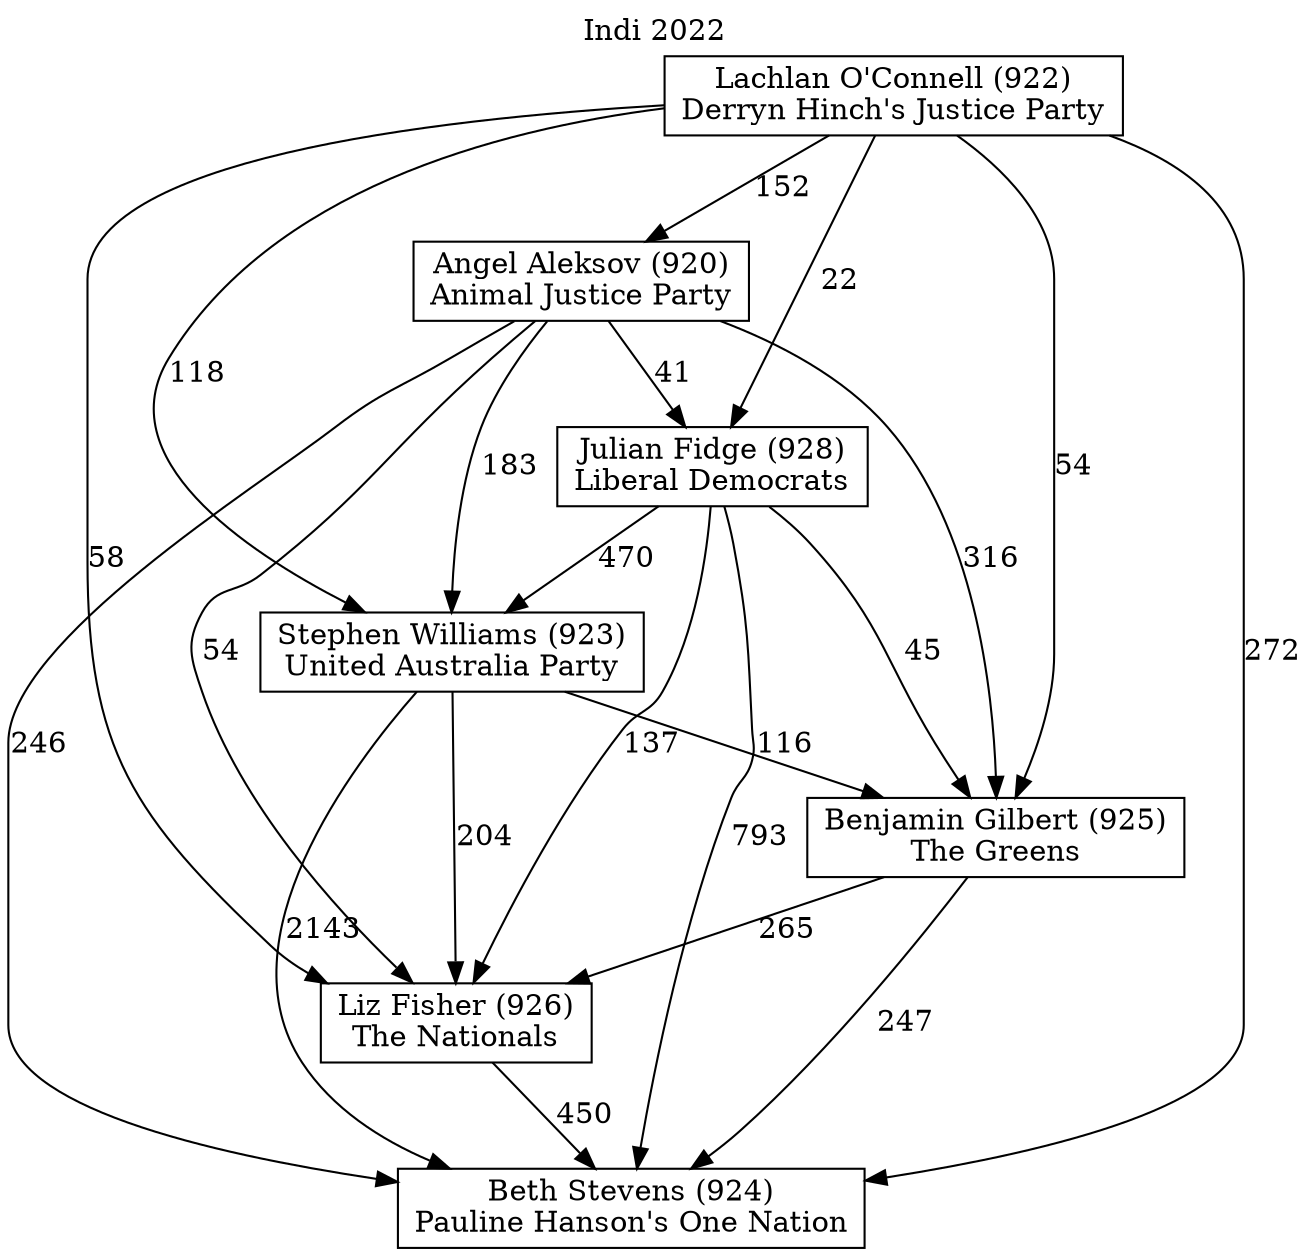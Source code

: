 // House preference flow
digraph "Beth Stevens (924)_Indi_2022" {
	graph [label="Indi 2022" labelloc=t mclimit=10]
	node [shape=box]
	"Liz Fisher (926)" [label="Liz Fisher (926)
The Nationals"]
	"Beth Stevens (924)" [label="Beth Stevens (924)
Pauline Hanson's One Nation"]
	"Angel Aleksov (920)" [label="Angel Aleksov (920)
Animal Justice Party"]
	"Benjamin Gilbert (925)" [label="Benjamin Gilbert (925)
The Greens"]
	"Stephen Williams (923)" [label="Stephen Williams (923)
United Australia Party"]
	"Lachlan O'Connell (922)" [label="Lachlan O'Connell (922)
Derryn Hinch's Justice Party"]
	"Julian Fidge (928)" [label="Julian Fidge (928)
Liberal Democrats"]
	"Julian Fidge (928)" -> "Stephen Williams (923)" [label=470]
	"Angel Aleksov (920)" -> "Julian Fidge (928)" [label=41]
	"Lachlan O'Connell (922)" -> "Benjamin Gilbert (925)" [label=54]
	"Stephen Williams (923)" -> "Liz Fisher (926)" [label=204]
	"Liz Fisher (926)" -> "Beth Stevens (924)" [label=450]
	"Stephen Williams (923)" -> "Beth Stevens (924)" [label=2143]
	"Angel Aleksov (920)" -> "Beth Stevens (924)" [label=246]
	"Stephen Williams (923)" -> "Benjamin Gilbert (925)" [label=116]
	"Benjamin Gilbert (925)" -> "Liz Fisher (926)" [label=265]
	"Julian Fidge (928)" -> "Benjamin Gilbert (925)" [label=45]
	"Lachlan O'Connell (922)" -> "Beth Stevens (924)" [label=272]
	"Angel Aleksov (920)" -> "Liz Fisher (926)" [label=54]
	"Angel Aleksov (920)" -> "Stephen Williams (923)" [label=183]
	"Julian Fidge (928)" -> "Liz Fisher (926)" [label=137]
	"Lachlan O'Connell (922)" -> "Angel Aleksov (920)" [label=152]
	"Lachlan O'Connell (922)" -> "Julian Fidge (928)" [label=22]
	"Julian Fidge (928)" -> "Beth Stevens (924)" [label=793]
	"Lachlan O'Connell (922)" -> "Stephen Williams (923)" [label=118]
	"Lachlan O'Connell (922)" -> "Liz Fisher (926)" [label=58]
	"Benjamin Gilbert (925)" -> "Beth Stevens (924)" [label=247]
	"Angel Aleksov (920)" -> "Benjamin Gilbert (925)" [label=316]
}
